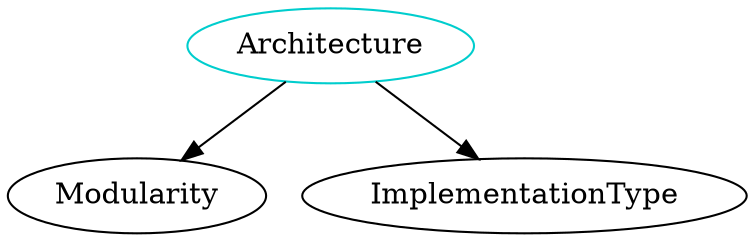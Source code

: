 digraph architecture{
Architecture	[shape=oval, color=cyan3, label="Architecture"];
Architecture -> Modularity;
Architecture -> ImplementationType;
}
